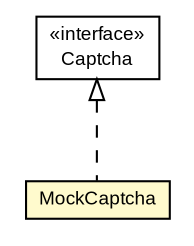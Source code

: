 #!/usr/local/bin/dot
#
# Class diagram 
# Generated by UmlGraph version 4.6 (http://www.spinellis.gr/sw/umlgraph)
#

digraph G {
	edge [fontname="arial",fontsize=10,labelfontname="arial",labelfontsize=10];
	node [fontname="arial",fontsize=10,shape=plaintext];
	// com.octo.captcha.MockCaptcha
	c32 [label=<<table border="0" cellborder="1" cellspacing="0" cellpadding="2" port="p" bgcolor="lemonChiffon" href="./MockCaptcha.html">
		<tr><td><table border="0" cellspacing="0" cellpadding="1">
			<tr><td> MockCaptcha </td></tr>
		</table></td></tr>
		</table>>, fontname="arial", fontcolor="black", fontsize=9.0];
	//com.octo.captcha.MockCaptcha implements com.octo.captcha.Captcha
	c34:p -> c32:p [dir=back,arrowtail=empty,style=dashed];
	// com.octo.captcha.Captcha
	c34 [label=<<table border="0" cellborder="1" cellspacing="0" cellpadding="2" port="p" href="http://java.sun.com/j2se/1.4.2/docs/api/com/octo/captcha/Captcha.html">
		<tr><td><table border="0" cellspacing="0" cellpadding="1">
			<tr><td> &laquo;interface&raquo; </td></tr>
			<tr><td> Captcha </td></tr>
		</table></td></tr>
		</table>>, fontname="arial", fontcolor="black", fontsize=9.0];
}

